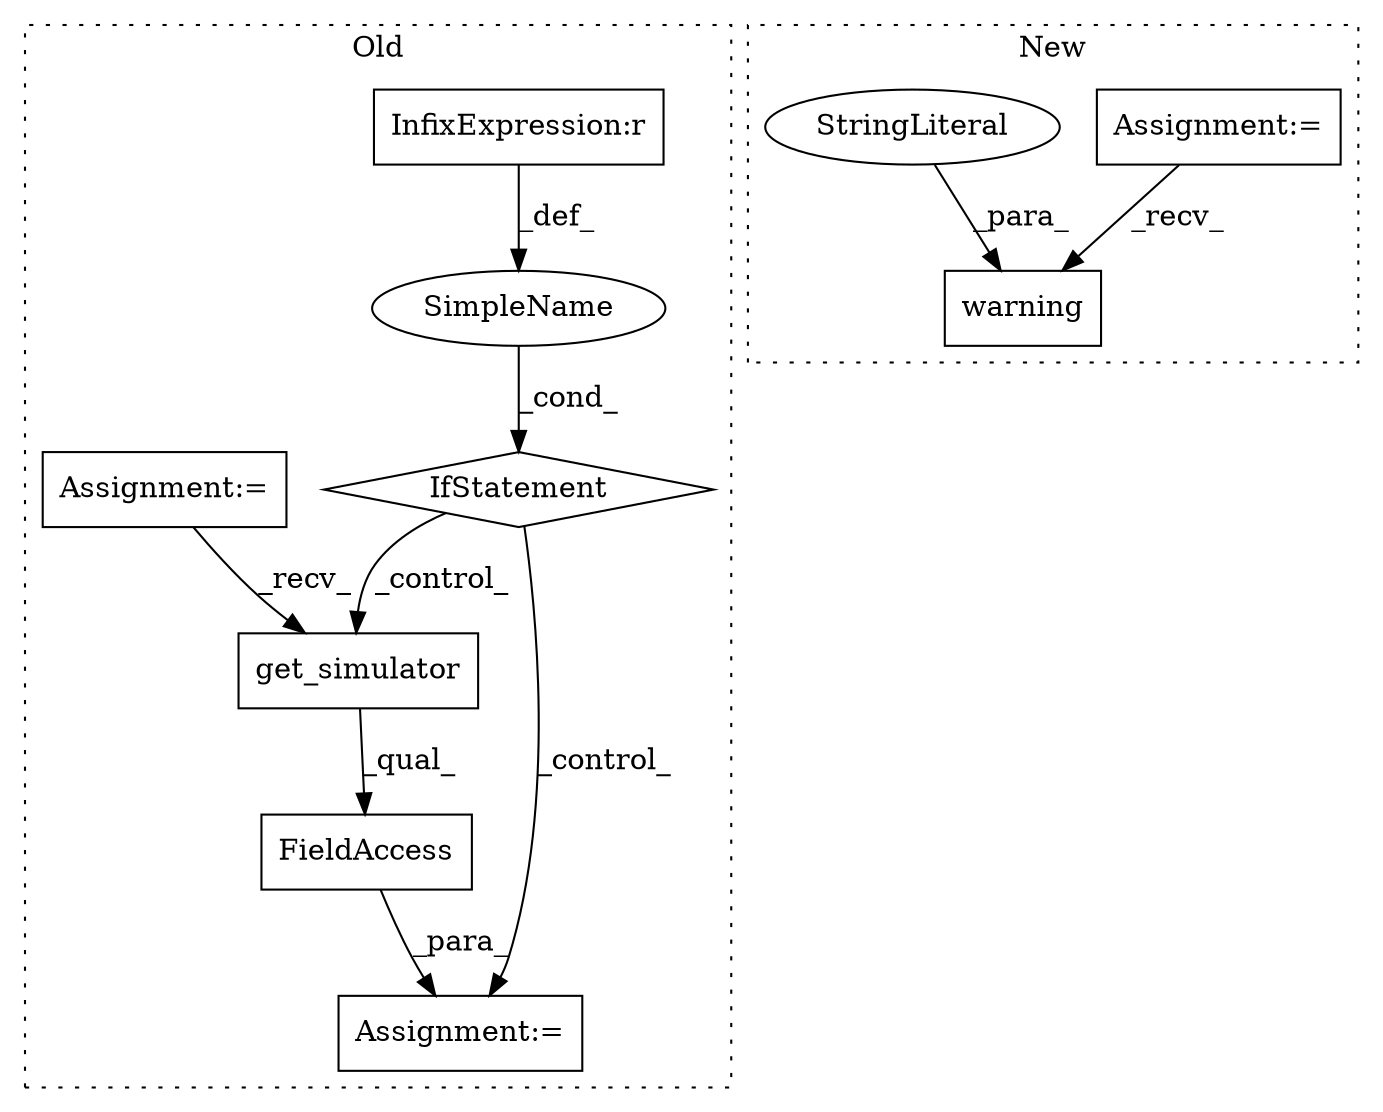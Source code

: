 digraph G {
subgraph cluster0 {
1 [label="get_simulator" a="32" s="1098" l="15" shape="box"];
3 [label="InfixExpression:r" a="27" s="1056" l="4" shape="box"];
4 [label="FieldAccess" a="22" s="1080" l="43" shape="box"];
5 [label="SimpleName" a="42" s="" l="" shape="ellipse"];
6 [label="IfStatement" a="25" s="1047,1064" l="4,2" shape="diamond"];
7 [label="Assignment:=" a="7" s="1024" l="17" shape="box"];
10 [label="Assignment:=" a="7" s="1079" l="1" shape="box"];
label = "Old";
style="dotted";
}
subgraph cluster1 {
2 [label="warning" a="32" s="1301,1407" l="8,1" shape="box"];
8 [label="Assignment:=" a="7" s="1085" l="6" shape="box"];
9 [label="StringLiteral" a="45" s="1309" l="98" shape="ellipse"];
label = "New";
style="dotted";
}
1 -> 4 [label="_qual_"];
3 -> 5 [label="_def_"];
4 -> 10 [label="_para_"];
5 -> 6 [label="_cond_"];
6 -> 10 [label="_control_"];
6 -> 1 [label="_control_"];
7 -> 1 [label="_recv_"];
8 -> 2 [label="_recv_"];
9 -> 2 [label="_para_"];
}